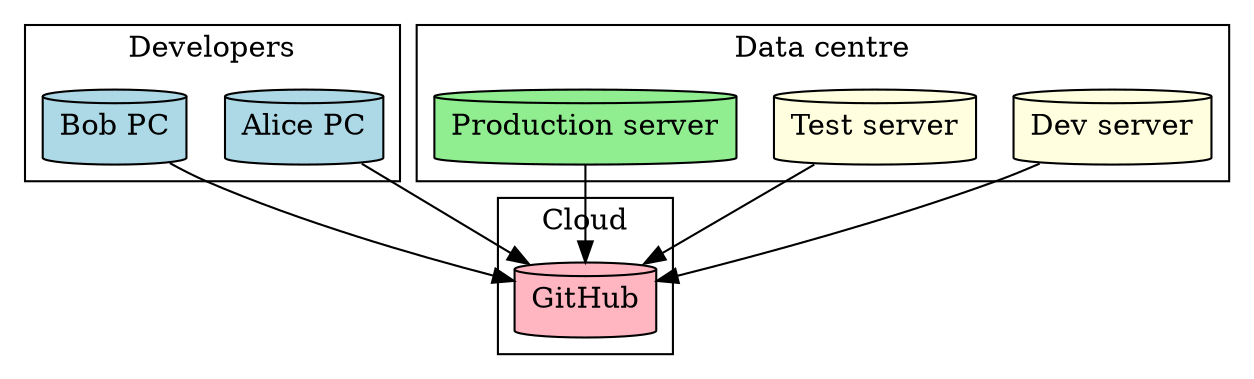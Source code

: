 digraph G {

subgraph cluster_developers {
	label="Developers";
	alicepc [shape="cylinder", label="Alice PC", style="filled", fillcolor="lightblue"];
	bobpc [shape="cylinder", label="Bob PC", style="filled", fillcolor="lightblue"];	
}
subgraph cluster_dc {
	label="Data centre";
	server1 [shape="cylinder", label="Dev server", style="filled", fillcolor="lightyellow"];
	server2 [shape="cylinder", label="Test server", style="filled", fillcolor="lightyellow"];
	server3 [shape="cylinder", label="Production server", style="filled", fillcolor="lightgreen"];	
}
subgraph cluster_cloud {
	label="Cloud"
	github [shape="cylinder", label="GitHub", style="filled", fillcolor="lightpink"];	
	}

alicepc -> github;
bobpc -> github;
server1 -> github;
server2 -> github;
server3 -> github;
}
